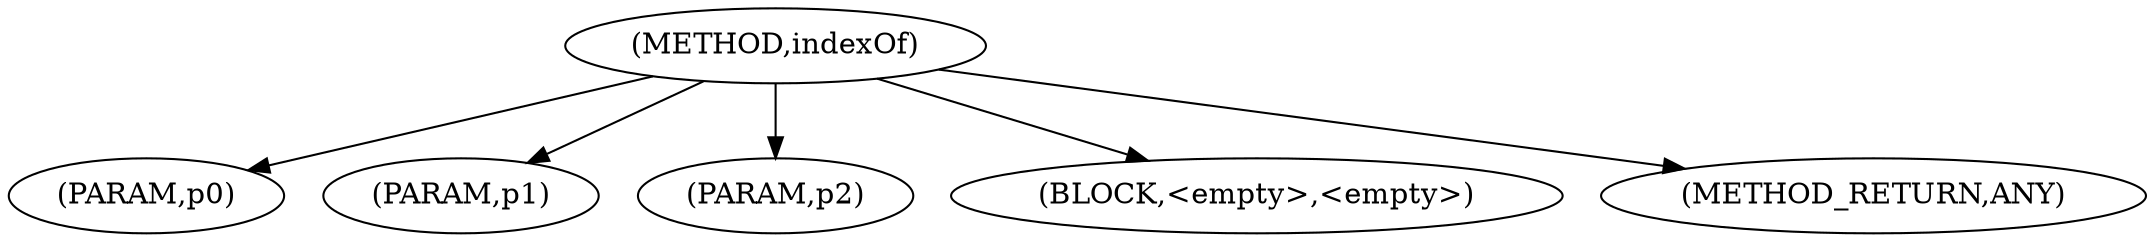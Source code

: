 digraph "indexOf" {  
"1826" [label = <(METHOD,indexOf)> ]
"1827" [label = <(PARAM,p0)> ]
"1828" [label = <(PARAM,p1)> ]
"1829" [label = <(PARAM,p2)> ]
"1830" [label = <(BLOCK,&lt;empty&gt;,&lt;empty&gt;)> ]
"1831" [label = <(METHOD_RETURN,ANY)> ]
  "1826" -> "1827" 
  "1826" -> "1828" 
  "1826" -> "1830" 
  "1826" -> "1829" 
  "1826" -> "1831" 
}
